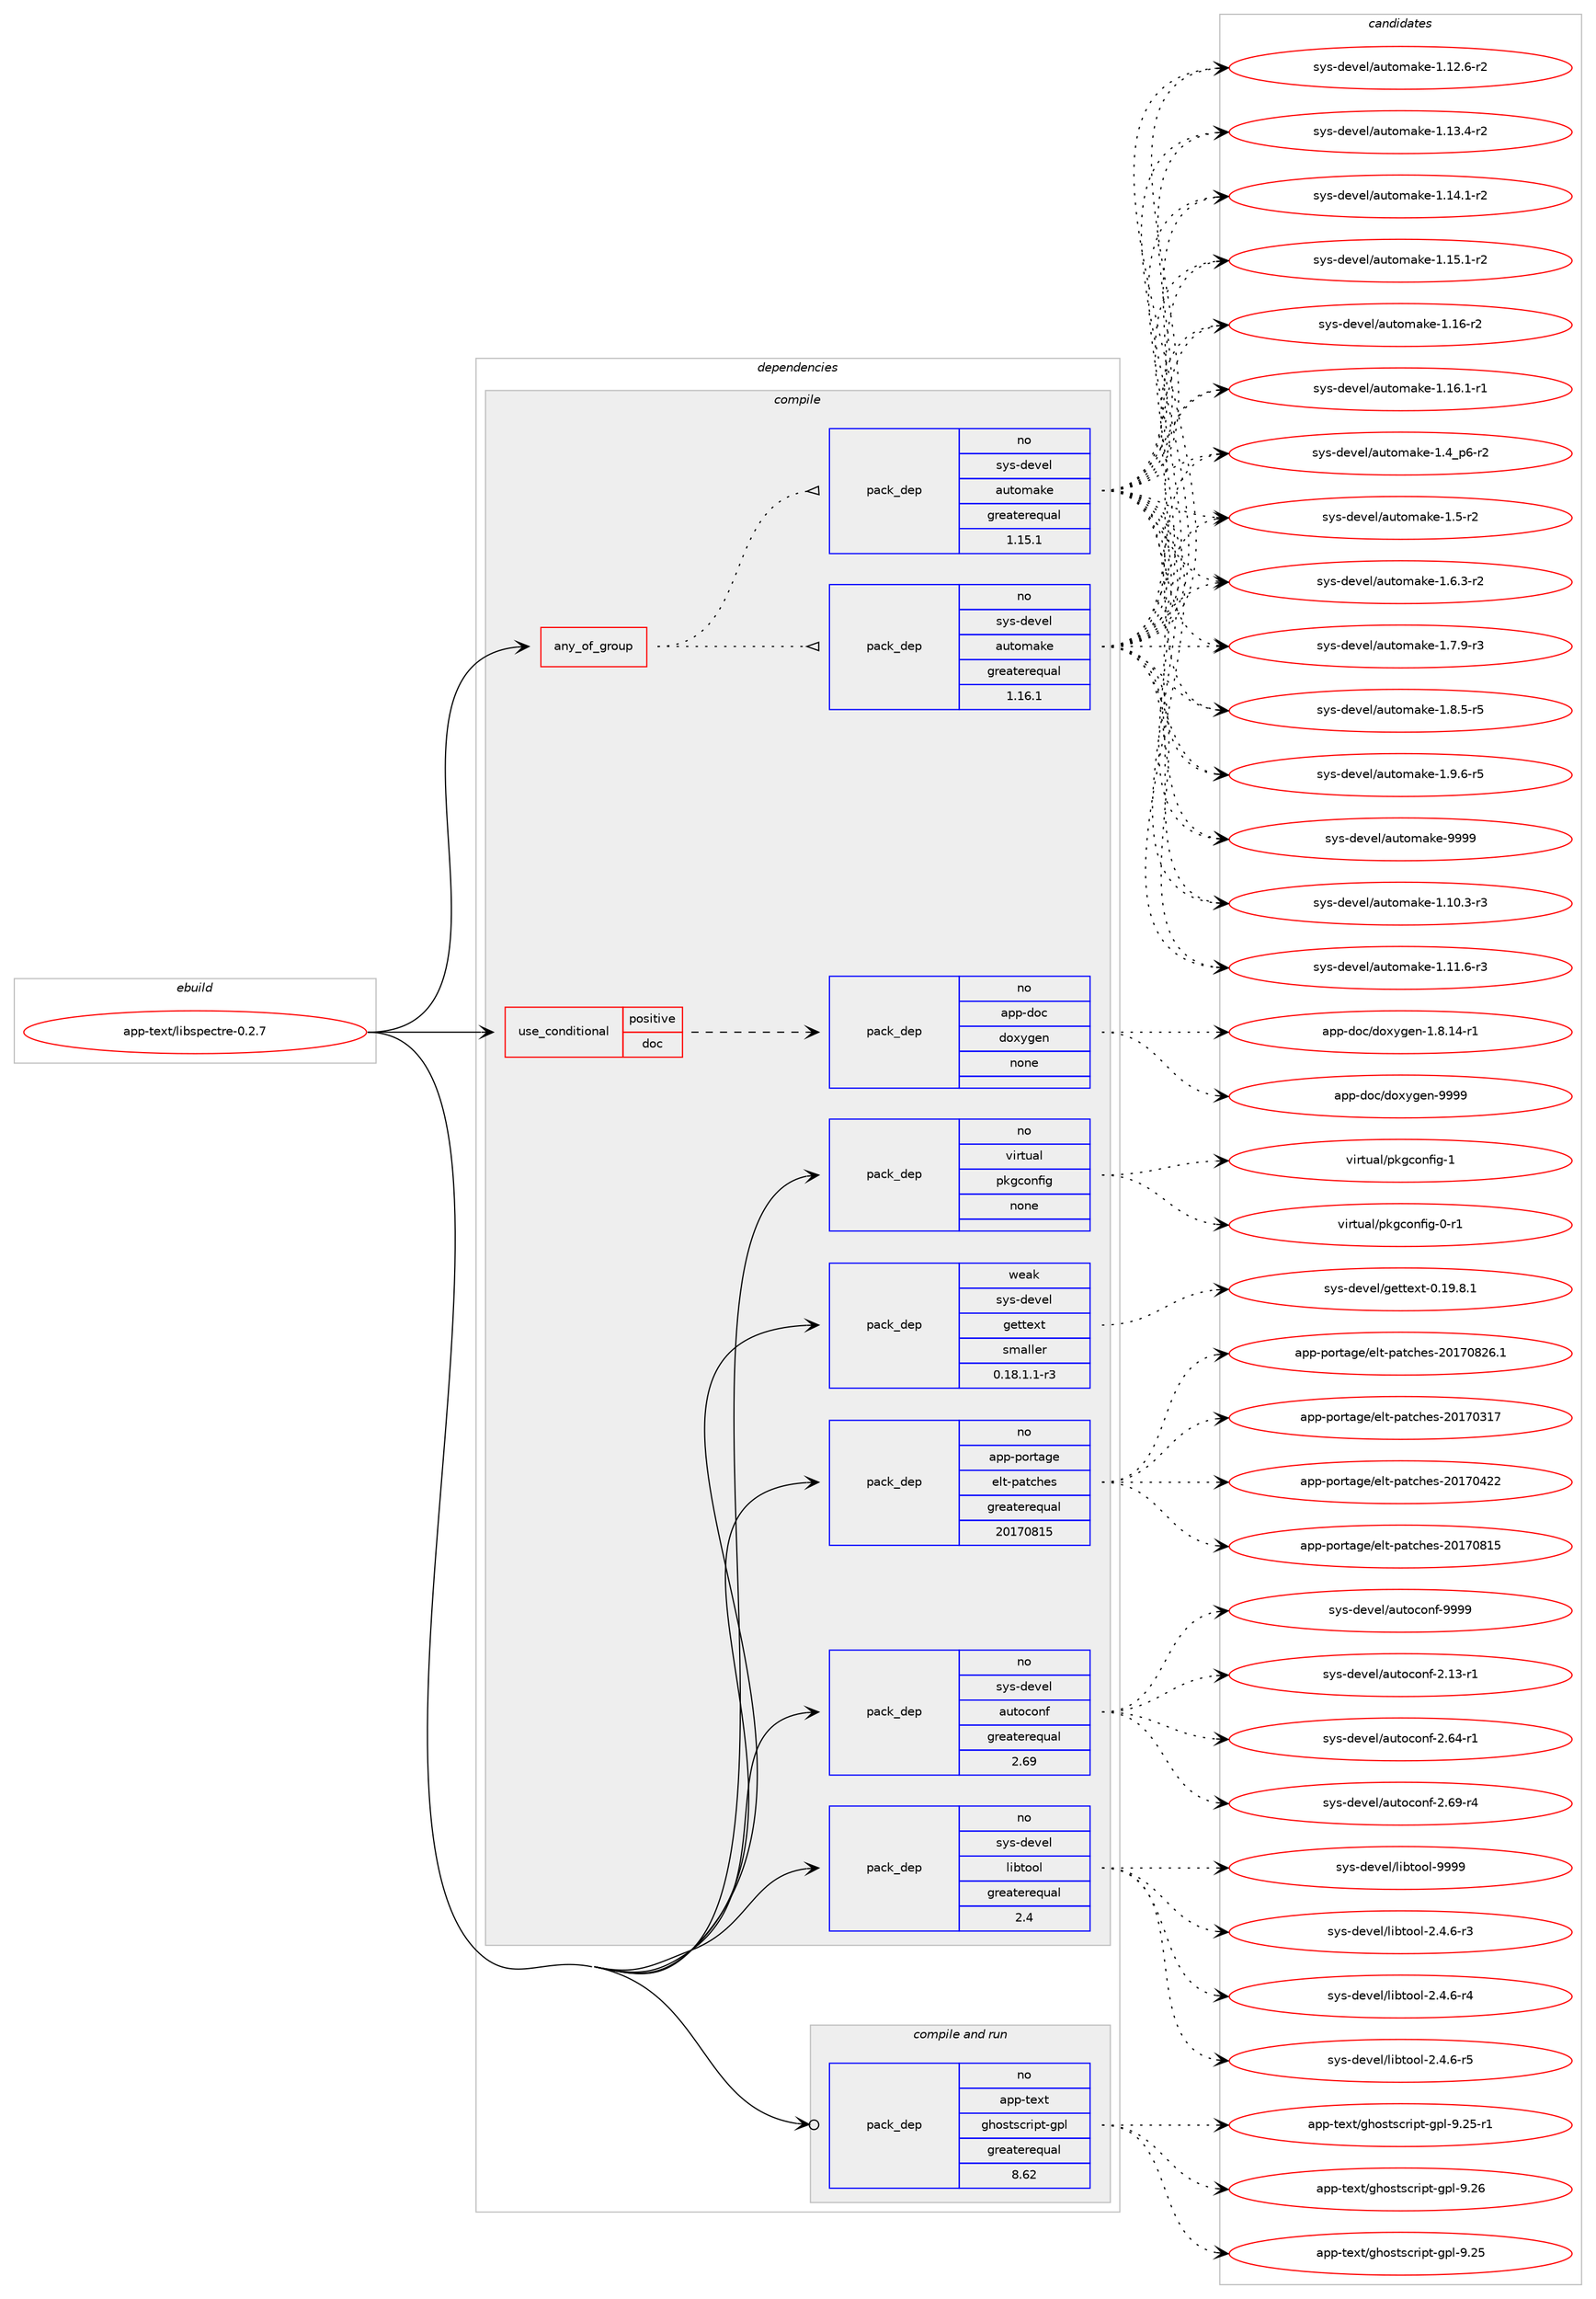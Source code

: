 digraph prolog {

# *************
# Graph options
# *************

newrank=true;
concentrate=true;
compound=true;
graph [rankdir=LR,fontname=Helvetica,fontsize=10,ranksep=1.5];#, ranksep=2.5, nodesep=0.2];
edge  [arrowhead=vee];
node  [fontname=Helvetica,fontsize=10];

# **********
# The ebuild
# **********

subgraph cluster_leftcol {
color=gray;
rank=same;
label=<<i>ebuild</i>>;
id [label="app-text/libspectre-0.2.7", color=red, width=4, href="../app-text/libspectre-0.2.7.svg"];
}

# ****************
# The dependencies
# ****************

subgraph cluster_midcol {
color=gray;
label=<<i>dependencies</i>>;
subgraph cluster_compile {
fillcolor="#eeeeee";
style=filled;
label=<<i>compile</i>>;
subgraph any19957 {
dependency1310158 [label=<<TABLE BORDER="0" CELLBORDER="1" CELLSPACING="0" CELLPADDING="4"><TR><TD CELLPADDING="10">any_of_group</TD></TR></TABLE>>, shape=none, color=red];subgraph pack933951 {
dependency1310159 [label=<<TABLE BORDER="0" CELLBORDER="1" CELLSPACING="0" CELLPADDING="4" WIDTH="220"><TR><TD ROWSPAN="6" CELLPADDING="30">pack_dep</TD></TR><TR><TD WIDTH="110">no</TD></TR><TR><TD>sys-devel</TD></TR><TR><TD>automake</TD></TR><TR><TD>greaterequal</TD></TR><TR><TD>1.16.1</TD></TR></TABLE>>, shape=none, color=blue];
}
dependency1310158:e -> dependency1310159:w [weight=20,style="dotted",arrowhead="oinv"];
subgraph pack933952 {
dependency1310160 [label=<<TABLE BORDER="0" CELLBORDER="1" CELLSPACING="0" CELLPADDING="4" WIDTH="220"><TR><TD ROWSPAN="6" CELLPADDING="30">pack_dep</TD></TR><TR><TD WIDTH="110">no</TD></TR><TR><TD>sys-devel</TD></TR><TR><TD>automake</TD></TR><TR><TD>greaterequal</TD></TR><TR><TD>1.15.1</TD></TR></TABLE>>, shape=none, color=blue];
}
dependency1310158:e -> dependency1310160:w [weight=20,style="dotted",arrowhead="oinv"];
}
id:e -> dependency1310158:w [weight=20,style="solid",arrowhead="vee"];
subgraph cond355704 {
dependency1310161 [label=<<TABLE BORDER="0" CELLBORDER="1" CELLSPACING="0" CELLPADDING="4"><TR><TD ROWSPAN="3" CELLPADDING="10">use_conditional</TD></TR><TR><TD>positive</TD></TR><TR><TD>doc</TD></TR></TABLE>>, shape=none, color=red];
subgraph pack933953 {
dependency1310162 [label=<<TABLE BORDER="0" CELLBORDER="1" CELLSPACING="0" CELLPADDING="4" WIDTH="220"><TR><TD ROWSPAN="6" CELLPADDING="30">pack_dep</TD></TR><TR><TD WIDTH="110">no</TD></TR><TR><TD>app-doc</TD></TR><TR><TD>doxygen</TD></TR><TR><TD>none</TD></TR><TR><TD></TD></TR></TABLE>>, shape=none, color=blue];
}
dependency1310161:e -> dependency1310162:w [weight=20,style="dashed",arrowhead="vee"];
}
id:e -> dependency1310161:w [weight=20,style="solid",arrowhead="vee"];
subgraph pack933954 {
dependency1310163 [label=<<TABLE BORDER="0" CELLBORDER="1" CELLSPACING="0" CELLPADDING="4" WIDTH="220"><TR><TD ROWSPAN="6" CELLPADDING="30">pack_dep</TD></TR><TR><TD WIDTH="110">no</TD></TR><TR><TD>app-portage</TD></TR><TR><TD>elt-patches</TD></TR><TR><TD>greaterequal</TD></TR><TR><TD>20170815</TD></TR></TABLE>>, shape=none, color=blue];
}
id:e -> dependency1310163:w [weight=20,style="solid",arrowhead="vee"];
subgraph pack933955 {
dependency1310164 [label=<<TABLE BORDER="0" CELLBORDER="1" CELLSPACING="0" CELLPADDING="4" WIDTH="220"><TR><TD ROWSPAN="6" CELLPADDING="30">pack_dep</TD></TR><TR><TD WIDTH="110">no</TD></TR><TR><TD>sys-devel</TD></TR><TR><TD>autoconf</TD></TR><TR><TD>greaterequal</TD></TR><TR><TD>2.69</TD></TR></TABLE>>, shape=none, color=blue];
}
id:e -> dependency1310164:w [weight=20,style="solid",arrowhead="vee"];
subgraph pack933956 {
dependency1310165 [label=<<TABLE BORDER="0" CELLBORDER="1" CELLSPACING="0" CELLPADDING="4" WIDTH="220"><TR><TD ROWSPAN="6" CELLPADDING="30">pack_dep</TD></TR><TR><TD WIDTH="110">no</TD></TR><TR><TD>sys-devel</TD></TR><TR><TD>libtool</TD></TR><TR><TD>greaterequal</TD></TR><TR><TD>2.4</TD></TR></TABLE>>, shape=none, color=blue];
}
id:e -> dependency1310165:w [weight=20,style="solid",arrowhead="vee"];
subgraph pack933957 {
dependency1310166 [label=<<TABLE BORDER="0" CELLBORDER="1" CELLSPACING="0" CELLPADDING="4" WIDTH="220"><TR><TD ROWSPAN="6" CELLPADDING="30">pack_dep</TD></TR><TR><TD WIDTH="110">no</TD></TR><TR><TD>virtual</TD></TR><TR><TD>pkgconfig</TD></TR><TR><TD>none</TD></TR><TR><TD></TD></TR></TABLE>>, shape=none, color=blue];
}
id:e -> dependency1310166:w [weight=20,style="solid",arrowhead="vee"];
subgraph pack933958 {
dependency1310167 [label=<<TABLE BORDER="0" CELLBORDER="1" CELLSPACING="0" CELLPADDING="4" WIDTH="220"><TR><TD ROWSPAN="6" CELLPADDING="30">pack_dep</TD></TR><TR><TD WIDTH="110">weak</TD></TR><TR><TD>sys-devel</TD></TR><TR><TD>gettext</TD></TR><TR><TD>smaller</TD></TR><TR><TD>0.18.1.1-r3</TD></TR></TABLE>>, shape=none, color=blue];
}
id:e -> dependency1310167:w [weight=20,style="solid",arrowhead="vee"];
}
subgraph cluster_compileandrun {
fillcolor="#eeeeee";
style=filled;
label=<<i>compile and run</i>>;
subgraph pack933959 {
dependency1310168 [label=<<TABLE BORDER="0" CELLBORDER="1" CELLSPACING="0" CELLPADDING="4" WIDTH="220"><TR><TD ROWSPAN="6" CELLPADDING="30">pack_dep</TD></TR><TR><TD WIDTH="110">no</TD></TR><TR><TD>app-text</TD></TR><TR><TD>ghostscript-gpl</TD></TR><TR><TD>greaterequal</TD></TR><TR><TD>8.62</TD></TR></TABLE>>, shape=none, color=blue];
}
id:e -> dependency1310168:w [weight=20,style="solid",arrowhead="odotvee"];
}
subgraph cluster_run {
fillcolor="#eeeeee";
style=filled;
label=<<i>run</i>>;
}
}

# **************
# The candidates
# **************

subgraph cluster_choices {
rank=same;
color=gray;
label=<<i>candidates</i>>;

subgraph choice933951 {
color=black;
nodesep=1;
choice11512111545100101118101108479711711611110997107101454946494846514511451 [label="sys-devel/automake-1.10.3-r3", color=red, width=4,href="../sys-devel/automake-1.10.3-r3.svg"];
choice11512111545100101118101108479711711611110997107101454946494946544511451 [label="sys-devel/automake-1.11.6-r3", color=red, width=4,href="../sys-devel/automake-1.11.6-r3.svg"];
choice11512111545100101118101108479711711611110997107101454946495046544511450 [label="sys-devel/automake-1.12.6-r2", color=red, width=4,href="../sys-devel/automake-1.12.6-r2.svg"];
choice11512111545100101118101108479711711611110997107101454946495146524511450 [label="sys-devel/automake-1.13.4-r2", color=red, width=4,href="../sys-devel/automake-1.13.4-r2.svg"];
choice11512111545100101118101108479711711611110997107101454946495246494511450 [label="sys-devel/automake-1.14.1-r2", color=red, width=4,href="../sys-devel/automake-1.14.1-r2.svg"];
choice11512111545100101118101108479711711611110997107101454946495346494511450 [label="sys-devel/automake-1.15.1-r2", color=red, width=4,href="../sys-devel/automake-1.15.1-r2.svg"];
choice1151211154510010111810110847971171161111099710710145494649544511450 [label="sys-devel/automake-1.16-r2", color=red, width=4,href="../sys-devel/automake-1.16-r2.svg"];
choice11512111545100101118101108479711711611110997107101454946495446494511449 [label="sys-devel/automake-1.16.1-r1", color=red, width=4,href="../sys-devel/automake-1.16.1-r1.svg"];
choice115121115451001011181011084797117116111109971071014549465295112544511450 [label="sys-devel/automake-1.4_p6-r2", color=red, width=4,href="../sys-devel/automake-1.4_p6-r2.svg"];
choice11512111545100101118101108479711711611110997107101454946534511450 [label="sys-devel/automake-1.5-r2", color=red, width=4,href="../sys-devel/automake-1.5-r2.svg"];
choice115121115451001011181011084797117116111109971071014549465446514511450 [label="sys-devel/automake-1.6.3-r2", color=red, width=4,href="../sys-devel/automake-1.6.3-r2.svg"];
choice115121115451001011181011084797117116111109971071014549465546574511451 [label="sys-devel/automake-1.7.9-r3", color=red, width=4,href="../sys-devel/automake-1.7.9-r3.svg"];
choice115121115451001011181011084797117116111109971071014549465646534511453 [label="sys-devel/automake-1.8.5-r5", color=red, width=4,href="../sys-devel/automake-1.8.5-r5.svg"];
choice115121115451001011181011084797117116111109971071014549465746544511453 [label="sys-devel/automake-1.9.6-r5", color=red, width=4,href="../sys-devel/automake-1.9.6-r5.svg"];
choice115121115451001011181011084797117116111109971071014557575757 [label="sys-devel/automake-9999", color=red, width=4,href="../sys-devel/automake-9999.svg"];
dependency1310159:e -> choice11512111545100101118101108479711711611110997107101454946494846514511451:w [style=dotted,weight="100"];
dependency1310159:e -> choice11512111545100101118101108479711711611110997107101454946494946544511451:w [style=dotted,weight="100"];
dependency1310159:e -> choice11512111545100101118101108479711711611110997107101454946495046544511450:w [style=dotted,weight="100"];
dependency1310159:e -> choice11512111545100101118101108479711711611110997107101454946495146524511450:w [style=dotted,weight="100"];
dependency1310159:e -> choice11512111545100101118101108479711711611110997107101454946495246494511450:w [style=dotted,weight="100"];
dependency1310159:e -> choice11512111545100101118101108479711711611110997107101454946495346494511450:w [style=dotted,weight="100"];
dependency1310159:e -> choice1151211154510010111810110847971171161111099710710145494649544511450:w [style=dotted,weight="100"];
dependency1310159:e -> choice11512111545100101118101108479711711611110997107101454946495446494511449:w [style=dotted,weight="100"];
dependency1310159:e -> choice115121115451001011181011084797117116111109971071014549465295112544511450:w [style=dotted,weight="100"];
dependency1310159:e -> choice11512111545100101118101108479711711611110997107101454946534511450:w [style=dotted,weight="100"];
dependency1310159:e -> choice115121115451001011181011084797117116111109971071014549465446514511450:w [style=dotted,weight="100"];
dependency1310159:e -> choice115121115451001011181011084797117116111109971071014549465546574511451:w [style=dotted,weight="100"];
dependency1310159:e -> choice115121115451001011181011084797117116111109971071014549465646534511453:w [style=dotted,weight="100"];
dependency1310159:e -> choice115121115451001011181011084797117116111109971071014549465746544511453:w [style=dotted,weight="100"];
dependency1310159:e -> choice115121115451001011181011084797117116111109971071014557575757:w [style=dotted,weight="100"];
}
subgraph choice933952 {
color=black;
nodesep=1;
choice11512111545100101118101108479711711611110997107101454946494846514511451 [label="sys-devel/automake-1.10.3-r3", color=red, width=4,href="../sys-devel/automake-1.10.3-r3.svg"];
choice11512111545100101118101108479711711611110997107101454946494946544511451 [label="sys-devel/automake-1.11.6-r3", color=red, width=4,href="../sys-devel/automake-1.11.6-r3.svg"];
choice11512111545100101118101108479711711611110997107101454946495046544511450 [label="sys-devel/automake-1.12.6-r2", color=red, width=4,href="../sys-devel/automake-1.12.6-r2.svg"];
choice11512111545100101118101108479711711611110997107101454946495146524511450 [label="sys-devel/automake-1.13.4-r2", color=red, width=4,href="../sys-devel/automake-1.13.4-r2.svg"];
choice11512111545100101118101108479711711611110997107101454946495246494511450 [label="sys-devel/automake-1.14.1-r2", color=red, width=4,href="../sys-devel/automake-1.14.1-r2.svg"];
choice11512111545100101118101108479711711611110997107101454946495346494511450 [label="sys-devel/automake-1.15.1-r2", color=red, width=4,href="../sys-devel/automake-1.15.1-r2.svg"];
choice1151211154510010111810110847971171161111099710710145494649544511450 [label="sys-devel/automake-1.16-r2", color=red, width=4,href="../sys-devel/automake-1.16-r2.svg"];
choice11512111545100101118101108479711711611110997107101454946495446494511449 [label="sys-devel/automake-1.16.1-r1", color=red, width=4,href="../sys-devel/automake-1.16.1-r1.svg"];
choice115121115451001011181011084797117116111109971071014549465295112544511450 [label="sys-devel/automake-1.4_p6-r2", color=red, width=4,href="../sys-devel/automake-1.4_p6-r2.svg"];
choice11512111545100101118101108479711711611110997107101454946534511450 [label="sys-devel/automake-1.5-r2", color=red, width=4,href="../sys-devel/automake-1.5-r2.svg"];
choice115121115451001011181011084797117116111109971071014549465446514511450 [label="sys-devel/automake-1.6.3-r2", color=red, width=4,href="../sys-devel/automake-1.6.3-r2.svg"];
choice115121115451001011181011084797117116111109971071014549465546574511451 [label="sys-devel/automake-1.7.9-r3", color=red, width=4,href="../sys-devel/automake-1.7.9-r3.svg"];
choice115121115451001011181011084797117116111109971071014549465646534511453 [label="sys-devel/automake-1.8.5-r5", color=red, width=4,href="../sys-devel/automake-1.8.5-r5.svg"];
choice115121115451001011181011084797117116111109971071014549465746544511453 [label="sys-devel/automake-1.9.6-r5", color=red, width=4,href="../sys-devel/automake-1.9.6-r5.svg"];
choice115121115451001011181011084797117116111109971071014557575757 [label="sys-devel/automake-9999", color=red, width=4,href="../sys-devel/automake-9999.svg"];
dependency1310160:e -> choice11512111545100101118101108479711711611110997107101454946494846514511451:w [style=dotted,weight="100"];
dependency1310160:e -> choice11512111545100101118101108479711711611110997107101454946494946544511451:w [style=dotted,weight="100"];
dependency1310160:e -> choice11512111545100101118101108479711711611110997107101454946495046544511450:w [style=dotted,weight="100"];
dependency1310160:e -> choice11512111545100101118101108479711711611110997107101454946495146524511450:w [style=dotted,weight="100"];
dependency1310160:e -> choice11512111545100101118101108479711711611110997107101454946495246494511450:w [style=dotted,weight="100"];
dependency1310160:e -> choice11512111545100101118101108479711711611110997107101454946495346494511450:w [style=dotted,weight="100"];
dependency1310160:e -> choice1151211154510010111810110847971171161111099710710145494649544511450:w [style=dotted,weight="100"];
dependency1310160:e -> choice11512111545100101118101108479711711611110997107101454946495446494511449:w [style=dotted,weight="100"];
dependency1310160:e -> choice115121115451001011181011084797117116111109971071014549465295112544511450:w [style=dotted,weight="100"];
dependency1310160:e -> choice11512111545100101118101108479711711611110997107101454946534511450:w [style=dotted,weight="100"];
dependency1310160:e -> choice115121115451001011181011084797117116111109971071014549465446514511450:w [style=dotted,weight="100"];
dependency1310160:e -> choice115121115451001011181011084797117116111109971071014549465546574511451:w [style=dotted,weight="100"];
dependency1310160:e -> choice115121115451001011181011084797117116111109971071014549465646534511453:w [style=dotted,weight="100"];
dependency1310160:e -> choice115121115451001011181011084797117116111109971071014549465746544511453:w [style=dotted,weight="100"];
dependency1310160:e -> choice115121115451001011181011084797117116111109971071014557575757:w [style=dotted,weight="100"];
}
subgraph choice933953 {
color=black;
nodesep=1;
choice97112112451001119947100111120121103101110454946564649524511449 [label="app-doc/doxygen-1.8.14-r1", color=red, width=4,href="../app-doc/doxygen-1.8.14-r1.svg"];
choice971121124510011199471001111201211031011104557575757 [label="app-doc/doxygen-9999", color=red, width=4,href="../app-doc/doxygen-9999.svg"];
dependency1310162:e -> choice97112112451001119947100111120121103101110454946564649524511449:w [style=dotted,weight="100"];
dependency1310162:e -> choice971121124510011199471001111201211031011104557575757:w [style=dotted,weight="100"];
}
subgraph choice933954 {
color=black;
nodesep=1;
choice97112112451121111141169710310147101108116451129711699104101115455048495548514955 [label="app-portage/elt-patches-20170317", color=red, width=4,href="../app-portage/elt-patches-20170317.svg"];
choice97112112451121111141169710310147101108116451129711699104101115455048495548525050 [label="app-portage/elt-patches-20170422", color=red, width=4,href="../app-portage/elt-patches-20170422.svg"];
choice97112112451121111141169710310147101108116451129711699104101115455048495548564953 [label="app-portage/elt-patches-20170815", color=red, width=4,href="../app-portage/elt-patches-20170815.svg"];
choice971121124511211111411697103101471011081164511297116991041011154550484955485650544649 [label="app-portage/elt-patches-20170826.1", color=red, width=4,href="../app-portage/elt-patches-20170826.1.svg"];
dependency1310163:e -> choice97112112451121111141169710310147101108116451129711699104101115455048495548514955:w [style=dotted,weight="100"];
dependency1310163:e -> choice97112112451121111141169710310147101108116451129711699104101115455048495548525050:w [style=dotted,weight="100"];
dependency1310163:e -> choice97112112451121111141169710310147101108116451129711699104101115455048495548564953:w [style=dotted,weight="100"];
dependency1310163:e -> choice971121124511211111411697103101471011081164511297116991041011154550484955485650544649:w [style=dotted,weight="100"];
}
subgraph choice933955 {
color=black;
nodesep=1;
choice1151211154510010111810110847971171161119911111010245504649514511449 [label="sys-devel/autoconf-2.13-r1", color=red, width=4,href="../sys-devel/autoconf-2.13-r1.svg"];
choice1151211154510010111810110847971171161119911111010245504654524511449 [label="sys-devel/autoconf-2.64-r1", color=red, width=4,href="../sys-devel/autoconf-2.64-r1.svg"];
choice1151211154510010111810110847971171161119911111010245504654574511452 [label="sys-devel/autoconf-2.69-r4", color=red, width=4,href="../sys-devel/autoconf-2.69-r4.svg"];
choice115121115451001011181011084797117116111991111101024557575757 [label="sys-devel/autoconf-9999", color=red, width=4,href="../sys-devel/autoconf-9999.svg"];
dependency1310164:e -> choice1151211154510010111810110847971171161119911111010245504649514511449:w [style=dotted,weight="100"];
dependency1310164:e -> choice1151211154510010111810110847971171161119911111010245504654524511449:w [style=dotted,weight="100"];
dependency1310164:e -> choice1151211154510010111810110847971171161119911111010245504654574511452:w [style=dotted,weight="100"];
dependency1310164:e -> choice115121115451001011181011084797117116111991111101024557575757:w [style=dotted,weight="100"];
}
subgraph choice933956 {
color=black;
nodesep=1;
choice1151211154510010111810110847108105981161111111084550465246544511451 [label="sys-devel/libtool-2.4.6-r3", color=red, width=4,href="../sys-devel/libtool-2.4.6-r3.svg"];
choice1151211154510010111810110847108105981161111111084550465246544511452 [label="sys-devel/libtool-2.4.6-r4", color=red, width=4,href="../sys-devel/libtool-2.4.6-r4.svg"];
choice1151211154510010111810110847108105981161111111084550465246544511453 [label="sys-devel/libtool-2.4.6-r5", color=red, width=4,href="../sys-devel/libtool-2.4.6-r5.svg"];
choice1151211154510010111810110847108105981161111111084557575757 [label="sys-devel/libtool-9999", color=red, width=4,href="../sys-devel/libtool-9999.svg"];
dependency1310165:e -> choice1151211154510010111810110847108105981161111111084550465246544511451:w [style=dotted,weight="100"];
dependency1310165:e -> choice1151211154510010111810110847108105981161111111084550465246544511452:w [style=dotted,weight="100"];
dependency1310165:e -> choice1151211154510010111810110847108105981161111111084550465246544511453:w [style=dotted,weight="100"];
dependency1310165:e -> choice1151211154510010111810110847108105981161111111084557575757:w [style=dotted,weight="100"];
}
subgraph choice933957 {
color=black;
nodesep=1;
choice11810511411611797108471121071039911111010210510345484511449 [label="virtual/pkgconfig-0-r1", color=red, width=4,href="../virtual/pkgconfig-0-r1.svg"];
choice1181051141161179710847112107103991111101021051034549 [label="virtual/pkgconfig-1", color=red, width=4,href="../virtual/pkgconfig-1.svg"];
dependency1310166:e -> choice11810511411611797108471121071039911111010210510345484511449:w [style=dotted,weight="100"];
dependency1310166:e -> choice1181051141161179710847112107103991111101021051034549:w [style=dotted,weight="100"];
}
subgraph choice933958 {
color=black;
nodesep=1;
choice1151211154510010111810110847103101116116101120116454846495746564649 [label="sys-devel/gettext-0.19.8.1", color=red, width=4,href="../sys-devel/gettext-0.19.8.1.svg"];
dependency1310167:e -> choice1151211154510010111810110847103101116116101120116454846495746564649:w [style=dotted,weight="100"];
}
subgraph choice933959 {
color=black;
nodesep=1;
choice97112112451161011201164710310411111511611599114105112116451031121084557465053 [label="app-text/ghostscript-gpl-9.25", color=red, width=4,href="../app-text/ghostscript-gpl-9.25.svg"];
choice971121124511610112011647103104111115116115991141051121164510311210845574650534511449 [label="app-text/ghostscript-gpl-9.25-r1", color=red, width=4,href="../app-text/ghostscript-gpl-9.25-r1.svg"];
choice97112112451161011201164710310411111511611599114105112116451031121084557465054 [label="app-text/ghostscript-gpl-9.26", color=red, width=4,href="../app-text/ghostscript-gpl-9.26.svg"];
dependency1310168:e -> choice97112112451161011201164710310411111511611599114105112116451031121084557465053:w [style=dotted,weight="100"];
dependency1310168:e -> choice971121124511610112011647103104111115116115991141051121164510311210845574650534511449:w [style=dotted,weight="100"];
dependency1310168:e -> choice97112112451161011201164710310411111511611599114105112116451031121084557465054:w [style=dotted,weight="100"];
}
}

}
